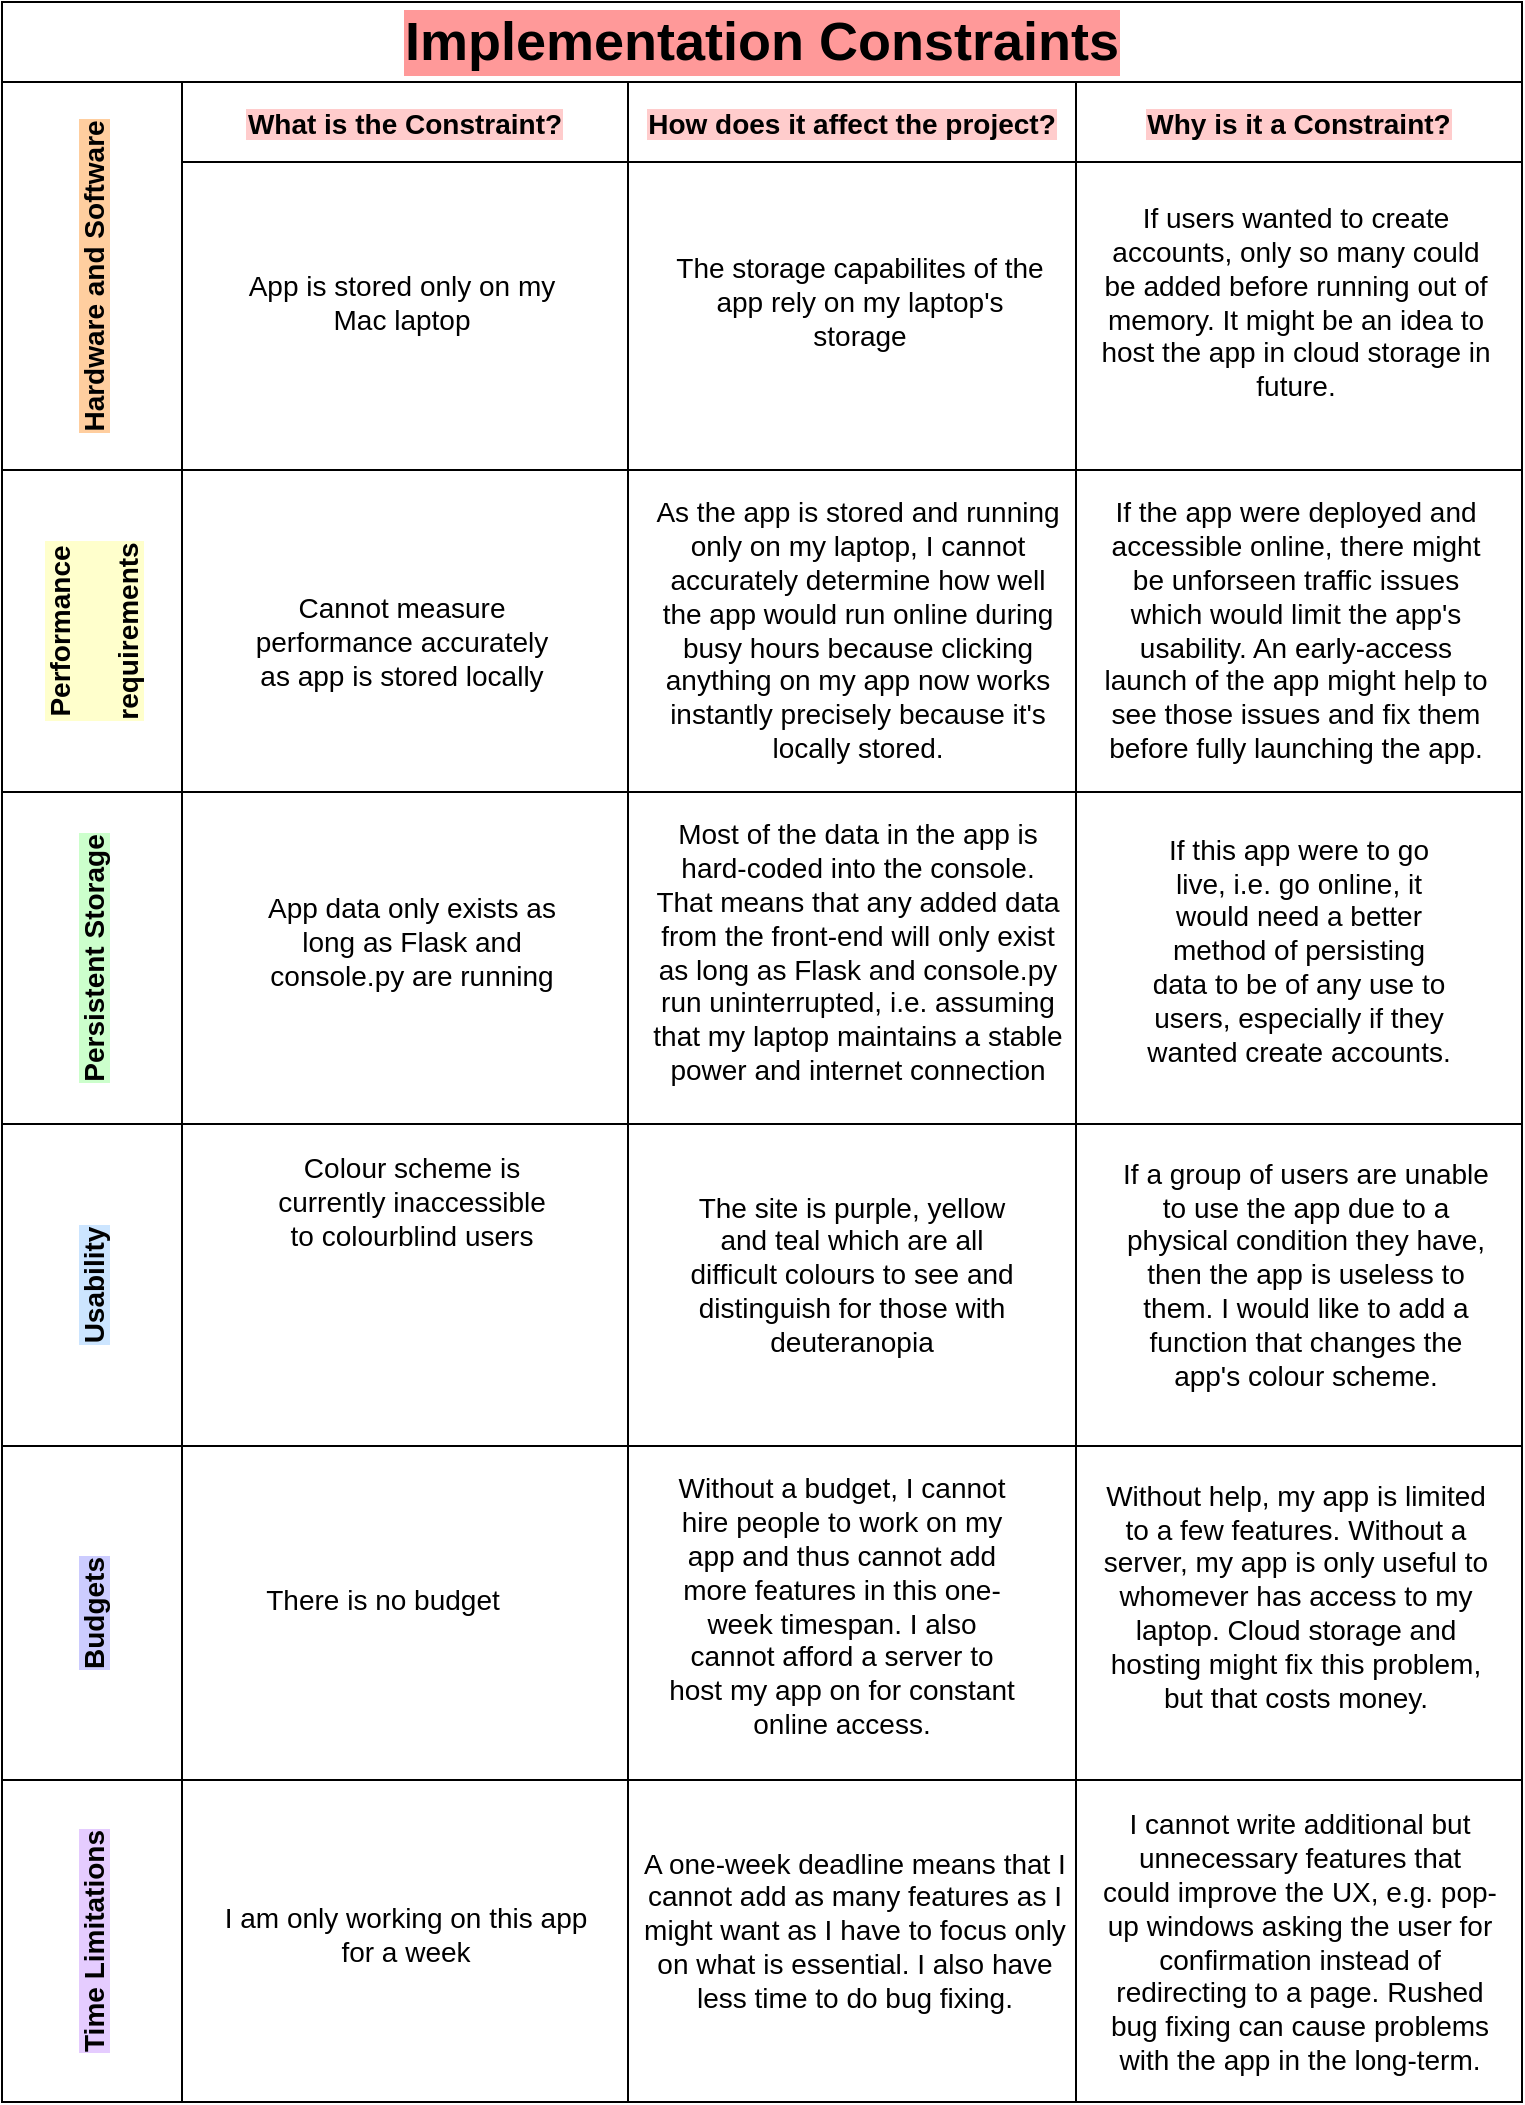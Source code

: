 <mxfile version="20.5.3" type="github">
  <diagram id="YzovN8eB3ZMi87oyrWJg" name="Page-1">
    <mxGraphModel dx="1169" dy="591" grid="0" gridSize="10" guides="1" tooltips="1" connect="1" arrows="1" fold="1" page="1" pageScale="1" pageWidth="827" pageHeight="1169" math="0" shadow="0">
      <root>
        <mxCell id="0" />
        <mxCell id="1" parent="0" />
        <mxCell id="AIQYkP_hiyhNMu18dmYw-27" value="Implementation Constraints" style="shape=table;childLayout=tableLayout;startSize=40;collapsible=0;recursiveResize=0;expand=0;fontStyle=1;labelBackgroundColor=#FF9999;fontSize=27;whiteSpace=wrap;html=1;spacingLeft=0;" vertex="1" parent="1">
          <mxGeometry x="40" y="30" width="760" height="1050" as="geometry" />
        </mxCell>
        <object label="Hardware and Software" id="AIQYkP_hiyhNMu18dmYw-28">
          <mxCell style="shape=tableRow;horizontal=0;startSize=90;swimlaneHead=0;swimlaneBody=0;top=0;left=0;bottom=0;right=0;dropTarget=0;fillColor=none;collapsible=0;recursiveResize=0;expand=0;fontStyle=1;movable=1;resizable=1;rotatable=1;deletable=1;editable=1;connectable=1;fontSize=14;labelBackgroundColor=#FFCE9F;" vertex="1" parent="AIQYkP_hiyhNMu18dmYw-27">
            <mxGeometry y="40" width="760" height="194" as="geometry" />
          </mxCell>
        </object>
        <mxCell id="AIQYkP_hiyhNMu18dmYw-29" value="What is the Constraint?" style="swimlane;swimlaneHead=0;swimlaneBody=0;fontStyle=0;connectable=0;fillColor=none;startSize=40;collapsible=0;recursiveResize=0;expand=0;fontStyle=1;labelBackgroundColor=#FFCCCC;fontSize=14;" vertex="1" parent="AIQYkP_hiyhNMu18dmYw-28">
          <mxGeometry x="90" width="223" height="194" as="geometry">
            <mxRectangle width="223" height="194" as="alternateBounds" />
          </mxGeometry>
        </mxCell>
        <mxCell id="AIQYkP_hiyhNMu18dmYw-95" value="App is stored only on my Mac laptop" style="text;html=1;strokeColor=none;fillColor=none;align=center;verticalAlign=middle;whiteSpace=wrap;rounded=0;labelBackgroundColor=none;fontSize=14;" vertex="1" parent="AIQYkP_hiyhNMu18dmYw-29">
          <mxGeometry x="30" y="60" width="160" height="100" as="geometry" />
        </mxCell>
        <mxCell id="AIQYkP_hiyhNMu18dmYw-30" value="How does it affect the project?" style="swimlane;swimlaneHead=0;swimlaneBody=0;fontStyle=0;connectable=0;fillColor=none;startSize=40;collapsible=0;recursiveResize=0;expand=0;fontStyle=1;labelBackgroundColor=#FFCCCC;fontSize=14;" vertex="1" parent="AIQYkP_hiyhNMu18dmYw-28">
          <mxGeometry x="313" width="224" height="194" as="geometry">
            <mxRectangle width="224" height="194" as="alternateBounds" />
          </mxGeometry>
        </mxCell>
        <mxCell id="AIQYkP_hiyhNMu18dmYw-96" value="The storage capabilites of the app rely on my laptop&#39;s storage" style="text;html=1;strokeColor=none;fillColor=none;align=center;verticalAlign=middle;whiteSpace=wrap;rounded=0;labelBackgroundColor=none;fontSize=14;" vertex="1" parent="AIQYkP_hiyhNMu18dmYw-30">
          <mxGeometry x="22" y="63.5" width="188" height="93" as="geometry" />
        </mxCell>
        <mxCell id="AIQYkP_hiyhNMu18dmYw-31" value="Why is it a Constraint?" style="swimlane;swimlaneHead=0;swimlaneBody=0;fontStyle=0;connectable=0;fillColor=none;startSize=40;collapsible=0;recursiveResize=0;expand=0;fontStyle=1;labelBackgroundColor=#FFCCCC;fontSize=14;" vertex="1" parent="AIQYkP_hiyhNMu18dmYw-28">
          <mxGeometry x="537" width="223" height="194" as="geometry">
            <mxRectangle width="223" height="194" as="alternateBounds" />
          </mxGeometry>
        </mxCell>
        <mxCell id="AIQYkP_hiyhNMu18dmYw-97" value="If users wanted to create accounts, only so many could be added before running out of memory. It might be an idea to host the app in cloud storage in future." style="text;html=1;strokeColor=none;fillColor=none;align=center;verticalAlign=middle;whiteSpace=wrap;rounded=0;labelBackgroundColor=none;fontSize=14;" vertex="1" parent="AIQYkP_hiyhNMu18dmYw-31">
          <mxGeometry x="10" y="50" width="200" height="120" as="geometry" />
        </mxCell>
        <mxCell id="AIQYkP_hiyhNMu18dmYw-32" value="Performance &#xa;&#xa;requirements" style="shape=tableRow;horizontal=0;startSize=90;swimlaneHead=0;swimlaneBody=0;top=0;left=0;bottom=0;right=0;dropTarget=0;fillColor=none;collapsible=0;recursiveResize=0;expand=0;fontStyle=1;fontSize=14;labelBackgroundColor=#FFFFCC;" vertex="1" parent="AIQYkP_hiyhNMu18dmYw-27">
          <mxGeometry y="234" width="760" height="161" as="geometry" />
        </mxCell>
        <mxCell id="AIQYkP_hiyhNMu18dmYw-33" value="" style="swimlane;swimlaneHead=0;swimlaneBody=0;fontStyle=0;connectable=0;fillColor=none;startSize=0;collapsible=0;recursiveResize=0;expand=0;fontStyle=1;" vertex="1" parent="AIQYkP_hiyhNMu18dmYw-32">
          <mxGeometry x="90" width="223" height="161" as="geometry">
            <mxRectangle width="223" height="161" as="alternateBounds" />
          </mxGeometry>
        </mxCell>
        <mxCell id="AIQYkP_hiyhNMu18dmYw-34" value="" style="swimlane;swimlaneHead=0;swimlaneBody=0;fontStyle=0;connectable=0;fillColor=none;startSize=0;collapsible=0;recursiveResize=0;expand=0;fontStyle=1;" vertex="1" parent="AIQYkP_hiyhNMu18dmYw-32">
          <mxGeometry x="313" width="224" height="161" as="geometry">
            <mxRectangle width="224" height="161" as="alternateBounds" />
          </mxGeometry>
        </mxCell>
        <mxCell id="AIQYkP_hiyhNMu18dmYw-99" value="As the app is stored and running only on my laptop, I cannot accurately determine how well the app would run online during busy hours because clicking anything on my app now works instantly precisely because it&#39;s locally stored." style="text;html=1;strokeColor=none;fillColor=none;align=center;verticalAlign=middle;whiteSpace=wrap;rounded=0;labelBackgroundColor=none;fontSize=14;" vertex="1" parent="AIQYkP_hiyhNMu18dmYw-34">
          <mxGeometry x="10" y="10" width="210" height="140" as="geometry" />
        </mxCell>
        <mxCell id="AIQYkP_hiyhNMu18dmYw-35" value="" style="swimlane;swimlaneHead=0;swimlaneBody=0;fontStyle=0;connectable=0;fillColor=none;startSize=0;collapsible=0;recursiveResize=0;expand=0;fontStyle=1;" vertex="1" parent="AIQYkP_hiyhNMu18dmYw-32">
          <mxGeometry x="537" width="223" height="161" as="geometry">
            <mxRectangle width="223" height="161" as="alternateBounds" />
          </mxGeometry>
        </mxCell>
        <mxCell id="AIQYkP_hiyhNMu18dmYw-100" value="If the app were deployed and accessible online, there might be unforseen traffic issues which would limit the app&#39;s usability. An early-access launch of the app might help to see those issues and fix them before fully launching the app." style="text;html=1;strokeColor=none;fillColor=none;align=center;verticalAlign=middle;whiteSpace=wrap;rounded=0;labelBackgroundColor=none;fontSize=14;" vertex="1" parent="AIQYkP_hiyhNMu18dmYw-35">
          <mxGeometry x="10" y="10" width="200" height="140" as="geometry" />
        </mxCell>
        <mxCell id="AIQYkP_hiyhNMu18dmYw-36" value="Persistent Storage" style="shape=tableRow;horizontal=0;startSize=90;swimlaneHead=0;swimlaneBody=0;top=0;left=0;bottom=0;right=0;dropTarget=0;fillColor=none;collapsible=0;recursiveResize=0;expand=0;fontStyle=1;labelBackgroundColor=#CCFFCC;fontSize=14;" vertex="1" parent="AIQYkP_hiyhNMu18dmYw-27">
          <mxGeometry y="395" width="760" height="166" as="geometry" />
        </mxCell>
        <mxCell id="AIQYkP_hiyhNMu18dmYw-37" value="" style="swimlane;swimlaneHead=0;swimlaneBody=0;fontStyle=0;connectable=0;fillColor=none;startSize=0;collapsible=0;recursiveResize=0;expand=0;fontStyle=1;" vertex="1" parent="AIQYkP_hiyhNMu18dmYw-36">
          <mxGeometry x="90" width="223" height="166" as="geometry">
            <mxRectangle width="223" height="166" as="alternateBounds" />
          </mxGeometry>
        </mxCell>
        <mxCell id="AIQYkP_hiyhNMu18dmYw-89" value="App data only exists as long as Flask and console.py are running" style="text;html=1;strokeColor=none;fillColor=none;align=center;verticalAlign=middle;whiteSpace=wrap;rounded=0;labelBackgroundColor=none;fontSize=14;" vertex="1" parent="AIQYkP_hiyhNMu18dmYw-37">
          <mxGeometry x="30" y="20" width="170" height="110" as="geometry" />
        </mxCell>
        <mxCell id="AIQYkP_hiyhNMu18dmYw-38" value="" style="swimlane;swimlaneHead=0;swimlaneBody=0;fontStyle=0;connectable=0;fillColor=none;startSize=0;collapsible=0;recursiveResize=0;expand=0;fontStyle=1;" vertex="1" parent="AIQYkP_hiyhNMu18dmYw-36">
          <mxGeometry x="313" width="224" height="166" as="geometry">
            <mxRectangle width="224" height="166" as="alternateBounds" />
          </mxGeometry>
        </mxCell>
        <mxCell id="AIQYkP_hiyhNMu18dmYw-90" value="Most of the data in the app is hard-coded into the console. That means that any added data from the front-end will only exist as long as Flask and console.py run uninterrupted, i.e. assuming that my laptop maintains a stable power and internet connection" style="text;html=1;strokeColor=none;fillColor=none;align=center;verticalAlign=middle;whiteSpace=wrap;rounded=0;labelBackgroundColor=none;fontSize=14;" vertex="1" parent="AIQYkP_hiyhNMu18dmYw-38">
          <mxGeometry x="10" y="10" width="210" height="140" as="geometry" />
        </mxCell>
        <mxCell id="AIQYkP_hiyhNMu18dmYw-39" value="" style="swimlane;swimlaneHead=0;swimlaneBody=0;fontStyle=0;connectable=0;fillColor=none;startSize=0;collapsible=0;recursiveResize=0;expand=0;fontStyle=1;" vertex="1" parent="AIQYkP_hiyhNMu18dmYw-36">
          <mxGeometry x="537" width="223" height="166" as="geometry">
            <mxRectangle width="223" height="166" as="alternateBounds" />
          </mxGeometry>
        </mxCell>
        <mxCell id="AIQYkP_hiyhNMu18dmYw-91" value="If this app were to go live, i.e. go online, it would need a better method of persisting data to be of any use to users, especially if they wanted create accounts. " style="text;html=1;strokeColor=none;fillColor=none;align=center;verticalAlign=middle;whiteSpace=wrap;rounded=0;labelBackgroundColor=none;fontSize=14;" vertex="1" parent="AIQYkP_hiyhNMu18dmYw-39">
          <mxGeometry x="33" y="24" width="157" height="110" as="geometry" />
        </mxCell>
        <mxCell id="AIQYkP_hiyhNMu18dmYw-75" value="Usability" style="shape=tableRow;horizontal=0;startSize=90;swimlaneHead=0;swimlaneBody=0;top=0;left=0;bottom=0;right=0;dropTarget=0;fillColor=none;collapsible=0;recursiveResize=0;expand=0;fontStyle=1;labelBackgroundColor=#CCE5FF;fontSize=14;" vertex="1" parent="AIQYkP_hiyhNMu18dmYw-27">
          <mxGeometry y="561" width="760" height="161" as="geometry" />
        </mxCell>
        <mxCell id="AIQYkP_hiyhNMu18dmYw-76" style="swimlane;swimlaneHead=0;swimlaneBody=0;fontStyle=0;connectable=0;fillColor=none;startSize=0;collapsible=0;recursiveResize=0;expand=0;fontStyle=1;" vertex="1" parent="AIQYkP_hiyhNMu18dmYw-75">
          <mxGeometry x="90" width="223" height="161" as="geometry">
            <mxRectangle width="223" height="161" as="alternateBounds" />
          </mxGeometry>
        </mxCell>
        <mxCell id="AIQYkP_hiyhNMu18dmYw-77" style="swimlane;swimlaneHead=0;swimlaneBody=0;fontStyle=0;connectable=0;fillColor=none;startSize=0;collapsible=0;recursiveResize=0;expand=0;fontStyle=1;" vertex="1" parent="AIQYkP_hiyhNMu18dmYw-75">
          <mxGeometry x="313" width="224" height="161" as="geometry">
            <mxRectangle width="224" height="161" as="alternateBounds" />
          </mxGeometry>
        </mxCell>
        <mxCell id="AIQYkP_hiyhNMu18dmYw-93" value="The site is purple, yellow and teal which are all difficult colours to see and distinguish for those with deuteranopia" style="text;html=1;strokeColor=none;fillColor=none;align=center;verticalAlign=middle;whiteSpace=wrap;rounded=0;labelBackgroundColor=none;fontSize=14;" vertex="1" parent="AIQYkP_hiyhNMu18dmYw-77">
          <mxGeometry x="27" y="20" width="170" height="110" as="geometry" />
        </mxCell>
        <mxCell id="AIQYkP_hiyhNMu18dmYw-78" style="swimlane;swimlaneHead=0;swimlaneBody=0;fontStyle=0;connectable=0;fillColor=none;startSize=0;collapsible=0;recursiveResize=0;expand=0;fontStyle=1;" vertex="1" parent="AIQYkP_hiyhNMu18dmYw-75">
          <mxGeometry x="537" width="223" height="161" as="geometry">
            <mxRectangle width="223" height="161" as="alternateBounds" />
          </mxGeometry>
        </mxCell>
        <mxCell id="AIQYkP_hiyhNMu18dmYw-94" value="If a group of users are unable to use the app due to a physical condition they have, then the app is useless to them. I would like to add a function that changes the app&#39;s colour scheme." style="text;html=1;strokeColor=none;fillColor=none;align=center;verticalAlign=middle;whiteSpace=wrap;rounded=0;labelBackgroundColor=none;fontSize=14;" vertex="1" parent="AIQYkP_hiyhNMu18dmYw-78">
          <mxGeometry x="20" y="20" width="190" height="110" as="geometry" />
        </mxCell>
        <mxCell id="AIQYkP_hiyhNMu18dmYw-71" value="Budgets" style="shape=tableRow;horizontal=0;startSize=90;swimlaneHead=0;swimlaneBody=0;top=0;left=0;bottom=0;right=0;dropTarget=0;fillColor=none;collapsible=0;recursiveResize=0;expand=0;fontStyle=1;labelBackgroundColor=#CCCCFF;fontSize=14;" vertex="1" parent="AIQYkP_hiyhNMu18dmYw-27">
          <mxGeometry y="722" width="760" height="167" as="geometry" />
        </mxCell>
        <mxCell id="AIQYkP_hiyhNMu18dmYw-72" style="swimlane;swimlaneHead=0;swimlaneBody=0;fontStyle=0;connectable=0;fillColor=none;startSize=0;collapsible=0;recursiveResize=0;expand=0;fontStyle=1;" vertex="1" parent="AIQYkP_hiyhNMu18dmYw-71">
          <mxGeometry x="90" width="223" height="167" as="geometry">
            <mxRectangle width="223" height="167" as="alternateBounds" />
          </mxGeometry>
        </mxCell>
        <mxCell id="AIQYkP_hiyhNMu18dmYw-80" value="There is no budget" style="text;html=1;align=center;verticalAlign=middle;resizable=0;points=[];autosize=1;strokeColor=none;fillColor=none;fontSize=14;" vertex="1" parent="AIQYkP_hiyhNMu18dmYw-72">
          <mxGeometry x="30" y="62" width="140" height="30" as="geometry" />
        </mxCell>
        <mxCell id="AIQYkP_hiyhNMu18dmYw-73" style="swimlane;swimlaneHead=0;swimlaneBody=0;fontStyle=0;connectable=0;fillColor=none;startSize=0;collapsible=0;recursiveResize=0;expand=0;fontStyle=1;" vertex="1" parent="AIQYkP_hiyhNMu18dmYw-71">
          <mxGeometry x="313" width="224" height="167" as="geometry">
            <mxRectangle width="224" height="167" as="alternateBounds" />
          </mxGeometry>
        </mxCell>
        <mxCell id="AIQYkP_hiyhNMu18dmYw-84" value="Without a budget, I cannot hire people to work on my app and thus cannot add more features in this one-week timespan. I also cannot afford a server to host my app on for constant online access." style="text;html=1;strokeColor=none;fillColor=none;align=center;verticalAlign=middle;whiteSpace=wrap;rounded=0;labelBackgroundColor=none;fontSize=14;" vertex="1" parent="AIQYkP_hiyhNMu18dmYw-73">
          <mxGeometry x="17" y="19.5" width="180" height="120" as="geometry" />
        </mxCell>
        <mxCell id="AIQYkP_hiyhNMu18dmYw-74" style="swimlane;swimlaneHead=0;swimlaneBody=0;fontStyle=0;connectable=0;fillColor=none;startSize=0;collapsible=0;recursiveResize=0;expand=0;fontStyle=1;" vertex="1" parent="AIQYkP_hiyhNMu18dmYw-71">
          <mxGeometry x="537" width="223" height="167" as="geometry">
            <mxRectangle width="223" height="167" as="alternateBounds" />
          </mxGeometry>
        </mxCell>
        <mxCell id="AIQYkP_hiyhNMu18dmYw-85" value="Without help, my app is limited to a few features. Without a server, my app is only useful to whomever has access to my laptop. Cloud storage and hosting might fix this problem, but that costs money." style="text;html=1;strokeColor=none;fillColor=none;align=center;verticalAlign=middle;whiteSpace=wrap;rounded=0;labelBackgroundColor=none;fontSize=14;" vertex="1" parent="AIQYkP_hiyhNMu18dmYw-74">
          <mxGeometry x="10" y="19.5" width="200" height="110" as="geometry" />
        </mxCell>
        <mxCell id="AIQYkP_hiyhNMu18dmYw-67" value="Time Limitations" style="shape=tableRow;horizontal=0;startSize=90;swimlaneHead=0;swimlaneBody=0;top=0;left=0;bottom=0;right=0;dropTarget=0;fillColor=none;collapsible=0;recursiveResize=0;expand=0;fontStyle=1;fontSize=14;labelBackgroundColor=#E5CCFF;" vertex="1" parent="AIQYkP_hiyhNMu18dmYw-27">
          <mxGeometry y="889" width="760" height="161" as="geometry" />
        </mxCell>
        <mxCell id="AIQYkP_hiyhNMu18dmYw-68" style="swimlane;swimlaneHead=0;swimlaneBody=0;fontStyle=0;connectable=0;fillColor=none;startSize=0;collapsible=0;recursiveResize=0;expand=0;fontStyle=1;" vertex="1" parent="AIQYkP_hiyhNMu18dmYw-67">
          <mxGeometry x="90" width="223" height="161" as="geometry">
            <mxRectangle width="223" height="161" as="alternateBounds" />
          </mxGeometry>
        </mxCell>
        <mxCell id="AIQYkP_hiyhNMu18dmYw-86" value="I am only working on this app for a week" style="text;html=1;strokeColor=none;fillColor=none;align=center;verticalAlign=middle;whiteSpace=wrap;rounded=0;labelBackgroundColor=none;fontSize=14;" vertex="1" parent="AIQYkP_hiyhNMu18dmYw-68">
          <mxGeometry x="16.5" y="36.5" width="190" height="80" as="geometry" />
        </mxCell>
        <mxCell id="AIQYkP_hiyhNMu18dmYw-69" style="swimlane;swimlaneHead=0;swimlaneBody=0;fontStyle=0;connectable=0;fillColor=none;startSize=0;collapsible=0;recursiveResize=0;expand=0;fontStyle=1;" vertex="1" parent="AIQYkP_hiyhNMu18dmYw-67">
          <mxGeometry x="313" width="224" height="161" as="geometry">
            <mxRectangle width="224" height="161" as="alternateBounds" />
          </mxGeometry>
        </mxCell>
        <mxCell id="AIQYkP_hiyhNMu18dmYw-87" value="A one-week deadline means that I cannot add as many features as I might want as I have to focus only on what is essential. I also have less time to do bug fixing." style="text;html=1;strokeColor=none;fillColor=none;align=center;verticalAlign=middle;whiteSpace=wrap;rounded=0;labelBackgroundColor=none;fontSize=14;" vertex="1" parent="AIQYkP_hiyhNMu18dmYw-69">
          <mxGeometry x="7" y="10" width="213" height="130" as="geometry" />
        </mxCell>
        <mxCell id="AIQYkP_hiyhNMu18dmYw-70" style="swimlane;swimlaneHead=0;swimlaneBody=0;fontStyle=0;connectable=0;fillColor=none;startSize=0;collapsible=0;recursiveResize=0;expand=0;fontStyle=1;" vertex="1" parent="AIQYkP_hiyhNMu18dmYw-67">
          <mxGeometry x="537" width="223" height="161" as="geometry">
            <mxRectangle width="223" height="161" as="alternateBounds" />
          </mxGeometry>
        </mxCell>
        <mxCell id="AIQYkP_hiyhNMu18dmYw-88" value="I cannot write additional but unnecessary features that could improve the UX, e.g. pop-up windows asking the user for confirmation instead of redirecting to a page. Rushed bug fixing can cause problems with the app in the long-term." style="text;html=1;strokeColor=none;fillColor=none;align=center;verticalAlign=middle;whiteSpace=wrap;rounded=0;labelBackgroundColor=none;fontSize=14;" vertex="1" parent="AIQYkP_hiyhNMu18dmYw-70">
          <mxGeometry x="11.5" y="15.5" width="200" height="130" as="geometry" />
        </mxCell>
        <mxCell id="AIQYkP_hiyhNMu18dmYw-92" value="Colour scheme is currently inaccessible to colourblind users" style="text;html=1;strokeColor=none;fillColor=none;align=center;verticalAlign=middle;whiteSpace=wrap;rounded=0;labelBackgroundColor=none;fontSize=14;" vertex="1" parent="1">
          <mxGeometry x="170" y="590" width="150" height="80" as="geometry" />
        </mxCell>
        <mxCell id="AIQYkP_hiyhNMu18dmYw-98" value="Cannot measure performance accurately as app is stored locally" style="text;html=1;strokeColor=none;fillColor=none;align=center;verticalAlign=middle;whiteSpace=wrap;rounded=0;labelBackgroundColor=none;fontSize=14;" vertex="1" parent="1">
          <mxGeometry x="160" y="290" width="160" height="120" as="geometry" />
        </mxCell>
      </root>
    </mxGraphModel>
  </diagram>
</mxfile>

